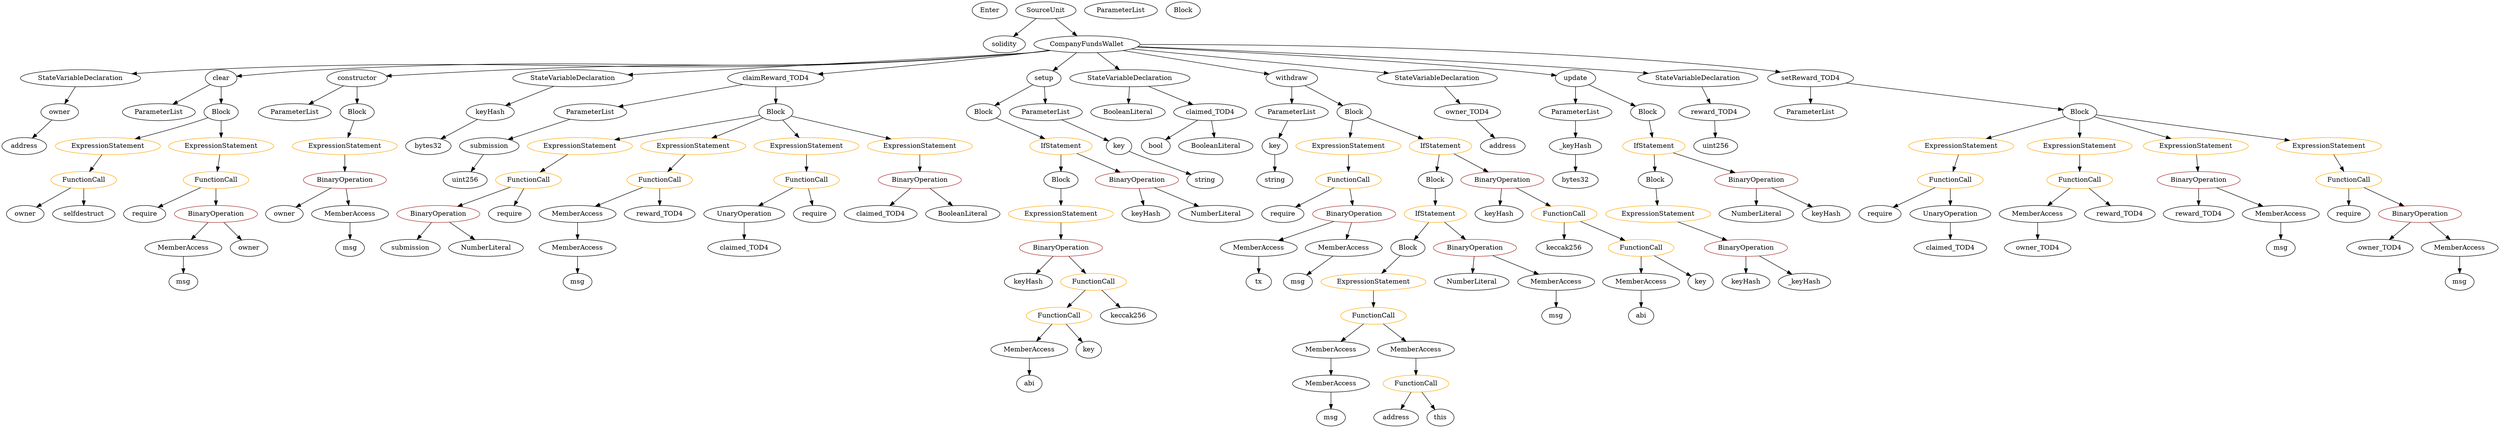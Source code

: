 strict digraph {
	graph [bb="0,0,4475.6,900"];
	node [label="\N"];
	Enter	[height=0.5,
		pos="1767.6,882",
		width=0.83628];
	Identifier_owner_TOD4	[color=black,
		height=0.5,
		label=owner_TOD4,
		pos="4256.6,378",
		width=1.7372];
	ExpressionStatement_Unnamed_14	[color=orange,
		height=0.5,
		label=ExpressionStatement,
		pos="199.6,594",
		width=2.458];
	FunctionCall_Unnamed_14	[color=orange,
		height=0.5,
		label=FunctionCall,
		pos="138.6,522",
		width=1.6125];
	ExpressionStatement_Unnamed_14 -> FunctionCall_Unnamed_14	[pos="e,153.23,539.79 184.83,576.05 177.56,567.71 168.66,557.49 160.6,548.25"];
	Parameter_key	[color=black,
		height=0.5,
		label=key,
		pos="2283.6,594",
		width=0.75];
	ElementaryTypeName_string	[color=black,
		height=0.5,
		label=string,
		pos="2283.6,522",
		width=0.864];
	Parameter_key -> ElementaryTypeName_string	[pos="e,2283.6,540.1 2283.6,575.7 2283.6,568.41 2283.6,559.73 2283.6,551.54"];
	IfStatement_Unnamed_3	[color=orange,
		height=0.5,
		label=IfStatement,
		pos="2951.6,594",
		width=1.4739];
	Block_Unnamed_9	[color=black,
		height=0.5,
		label=Block,
		pos="2952.6,522",
		width=0.90558];
	IfStatement_Unnamed_3 -> Block_Unnamed_9	[pos="e,2952.4,540.1 2951.8,575.7 2952,568.41 2952.1,559.73 2952.2,551.54"];
	BinaryOperation_Unnamed_10	[color=brown,
		height=0.5,
		label=BinaryOperation,
		pos="3124.6,522",
		width=1.9867];
	IfStatement_Unnamed_3 -> BinaryOperation_Unnamed_10	[pos="e,3087.9,537.86 2984.5,579.67 3010.8,569.03 3048,554 3077.4,542.09"];
	ParameterList_Unnamed_5	[color=black,
		height=0.5,
		label=ParameterList,
		pos="2816.6,666",
		width=1.7095];
	Parameter__keyHash	[color=black,
		height=0.5,
		label=_keyHash,
		pos="2816.6,594",
		width=1.3214];
	ParameterList_Unnamed_5 -> Parameter__keyHash	[pos="e,2816.6,612.1 2816.6,647.7 2816.6,640.41 2816.6,631.73 2816.6,623.54"];
	Identifier_keccak256	[color=black,
		height=0.5,
		label=keccak256,
		pos="2789.6,378",
		width=1.3907];
	ParameterList_Unnamed_6	[color=black,
		height=0.5,
		label=ParameterList,
		pos="282.6,666",
		width=1.7095];
	PragmaDirective_solidity	[color=black,
		height=0.5,
		label=solidity,
		pos="1793.6,810",
		width=1.0442];
	StateVariableDeclaration_Unnamed_1	[color=black,
		height=0.5,
		label=StateVariableDeclaration,
		pos="208.6,738",
		width=2.8184];
	VariableDeclaration_owner	[color=black,
		height=0.5,
		label=owner,
		pos="111.6,666",
		width=0.93331];
	StateVariableDeclaration_Unnamed_1 -> VariableDeclaration_owner	[pos="e,130.95,680.97 185.12,720.05 171.5,710.23 154.27,697.79 139.91,687.43"];
	ExpressionStatement_Unnamed_3	[color=orange,
		height=0.5,
		label=ExpressionStatement,
		pos="3477.6,594",
		width=2.458];
	FunctionCall_Unnamed_5	[color=orange,
		height=0.5,
		label=FunctionCall,
		pos="3469.6,522",
		width=1.6125];
	ExpressionStatement_Unnamed_3 -> FunctionCall_Unnamed_5	[pos="e,3471.6,540.1 3475.6,575.7 3474.8,568.41 3473.8,559.73 3472.9,551.54"];
	BooleanLiteral_Unnamed_1	[color=black,
		height=0.5,
		label=BooleanLiteral,
		pos="2015.6,666",
		width=1.7788];
	Identifier_msg_7	[color=black,
		height=0.5,
		label=msg,
		pos="312.6,306",
		width=0.75];
	ExpressionStatement_Unnamed_5	[color=orange,
		height=0.5,
		label=ExpressionStatement,
		pos="3689.6,594",
		width=2.458];
	FunctionCall_Unnamed_7	[color=orange,
		height=0.5,
		label=FunctionCall,
		pos="3689.6,522",
		width=1.6125];
	ExpressionStatement_Unnamed_5 -> FunctionCall_Unnamed_7	[pos="e,3689.6,540.1 3689.6,575.7 3689.6,568.41 3689.6,559.73 3689.6,551.54"];
	ExpressionStatement_Unnamed_6	[color=orange,
		height=0.5,
		label=ExpressionStatement,
		pos="3893.6,594",
		width=2.458];
	BinaryOperation_Unnamed_5	[color=brown,
		height=0.5,
		label=BinaryOperation,
		pos="3926.6,522",
		width=1.9867];
	ExpressionStatement_Unnamed_6 -> BinaryOperation_Unnamed_5	[pos="e,3918.5,540.1 3901.8,575.7 3905.4,568.07 3909.7,558.92 3913.7,550.4"];
	MemberAccess_Unnamed_2	[color=black,
		height=0.5,
		label=MemberAccess,
		pos="2231.6,378",
		width=1.9174];
	Identifier_tx	[color=black,
		height=0.5,
		label=tx,
		pos="2231.6,306",
		width=0.75];
	MemberAccess_Unnamed_2 -> Identifier_tx	[pos="e,2231.6,324.1 2231.6,359.7 2231.6,352.41 2231.6,343.73 2231.6,335.54"];
	VariableDeclaration_claimed_TOD4	[color=black,
		height=0.5,
		label=claimed_TOD4,
		pos="2165.6,666",
		width=1.8897];
	ElementaryTypeName_bool	[color=black,
		height=0.5,
		label=bool,
		pos="2064.6,594",
		width=0.76697];
	VariableDeclaration_claimed_TOD4 -> ElementaryTypeName_bool	[pos="e,2083.2,607.88 2142.2,648.76 2127.3,638.46 2108,625.08 2092.4,614.25"];
	BooleanLiteral_Unnamed	[color=black,
		height=0.5,
		label=BooleanLiteral,
		pos="2174.6,594",
		width=1.7788];
	VariableDeclaration_claimed_TOD4 -> BooleanLiteral_Unnamed	[pos="e,2172.4,612.1 2167.8,647.7 2168.8,640.32 2169.9,631.52 2171,623.25"];
	Identifier_claimed_TOD4_1	[color=black,
		height=0.5,
		label=claimed_TOD4,
		pos="1329.6,378",
		width=1.8897];
	Identifier_require_5	[color=black,
		height=0.5,
		label=require,
		pos="246.6,450",
		width=1.0026];
	FunctionCall_Unnamed_6	[color=orange,
		height=0.5,
		label=FunctionCall,
		pos="4201.6,522",
		width=1.6125];
	Identifier_require_2	[color=black,
		height=0.5,
		label=require,
		pos="4201.6,450",
		width=1.0026];
	FunctionCall_Unnamed_6 -> Identifier_require_2	[pos="e,4201.6,468.1 4201.6,503.7 4201.6,496.41 4201.6,487.73 4201.6,479.54"];
	BinaryOperation_Unnamed_4	[color=brown,
		height=0.5,
		label=BinaryOperation,
		pos="4327.6,450",
		width=1.9867];
	FunctionCall_Unnamed_6 -> BinaryOperation_Unnamed_4	[pos="e,4299,466.89 4228.9,505.81 4246.5,496.06 4269.5,483.26 4288.9,472.48"];
	ContractDefinition_CompanyFundsWallet	[color=black,
		height=0.5,
		label=CompanyFundsWallet,
		pos="1943.6,810",
		width=2.6105];
	ContractDefinition_CompanyFundsWallet -> StateVariableDeclaration_Unnamed_1	[pos="e,288.51,749.45 1877.8,796.75 1865.5,794.85 1852.7,793.14 1840.6,792 1184.2,730.17 1015.3,801.41 357.6,756 338.91,754.71 318.95,\
752.8 299.91,750.72"];
	FunctionDefinition_clear	[color=black,
		height=0.5,
		label=clear,
		pos="394.6,738",
		width=0.78084];
	ContractDefinition_CompanyFundsWallet -> FunctionDefinition_clear	[pos="e,422.16,742.45 1877.8,796.78 1865.5,794.88 1852.7,793.16 1840.6,792 1274.1,737.54 1128.5,793.02 560.6,756 516.9,753.15 466.92,747.74 \
433.32,743.78"];
	FunctionDefinition_constructor	[color=black,
		height=0.5,
		label=constructor,
		pos="623.6,738",
		width=1.4877];
	ContractDefinition_CompanyFundsWallet -> FunctionDefinition_constructor	[pos="e,674.77,743.89 1877.6,796.82 1865.3,794.92 1852.6,793.2 1840.6,792 1393.2,747.3 1278.4,782.5 829.6,756 781.4,753.15 726.97,748.61 \
686.17,744.93"];
	StateVariableDeclaration_Unnamed	[color=black,
		height=0.5,
		label=StateVariableDeclaration,
		pos="939.6,738",
		width=2.8184];
	ContractDefinition_CompanyFundsWallet -> StateVariableDeclaration_Unnamed	[pos="e,1035.7,744.08 1877,796.96 1864.9,795.07 1852.4,793.32 1840.6,792 1763.7,783.41 1268.9,756.51 1047,744.68"];
	FunctionDefinition_claimReward_TOD4	[color=black,
		height=0.5,
		label=claimReward_TOD4,
		pos="1358.6,738",
		width=2.4442];
	ContractDefinition_CompanyFundsWallet -> FunctionDefinition_claimReward_TOD4	[pos="e,1437.2,746.33 1875.5,797.23 1863.9,795.37 1851.9,793.55 1840.6,792 1704.2,773.26 1545.4,756.84 1448.5,747.42"];
	FunctionDefinition_setup	[color=black,
		height=0.5,
		label=setup,
		pos="1868.6,738",
		width=0.85014];
	ContractDefinition_CompanyFundsWallet -> FunctionDefinition_setup	[pos="e,1884.1,753.42 1925.4,792.05 1915.5,782.73 1902.9,771.06 1892.2,761.03"];
	StateVariableDeclaration_Unnamed_2	[color=black,
		height=0.5,
		label=StateVariableDeclaration,
		pos="2018.6,738",
		width=2.8184];
	ContractDefinition_CompanyFundsWallet -> StateVariableDeclaration_Unnamed_2	[pos="e,2000.4,756.03 1961.8,792.05 1970.9,783.52 1982.2,773.01 1992.2,763.61"];
	FunctionDefinition_withdraw	[color=black,
		height=0.5,
		label=withdraw,
		pos="2313.6,738",
		width=1.2382];
	ContractDefinition_CompanyFundsWallet -> FunctionDefinition_withdraw	[pos="e,2273.7,746.54 2008.9,796.65 2081.4,782.94 2196.8,761.1 2262.8,748.61"];
	StateVariableDeclaration_Unnamed_3	[color=black,
		height=0.5,
		label=StateVariableDeclaration,
		pos="2572.6,738",
		width=2.8184];
	ContractDefinition_CompanyFundsWallet -> StateVariableDeclaration_Unnamed_3	[pos="e,2488.3,748.38 2023.3,800.13 2138.9,787.26 2353,763.44 2477,749.64"];
	FunctionDefinition_update	[color=black,
		height=0.5,
		label=update,
		pos="2816.6,738",
		width=0.98875];
	ContractDefinition_CompanyFundsWallet -> FunctionDefinition_update	[pos="e,2782.5,743.85 2033,804.17 2172.1,796.29 2448.7,779.21 2682.6,756 2712.1,753.07 2745.2,748.88 2771.2,745.39"];
	StateVariableDeclaration_Unnamed_4	[color=black,
		height=0.5,
		label=StateVariableDeclaration,
		pos="3026.6,738",
		width=2.8184];
	ContractDefinition_CompanyFundsWallet -> StateVariableDeclaration_Unnamed_4	[pos="e,2942.7,748.38 2034.6,805.11 2199.6,797.74 2559.1,780.31 2861.6,756 2884.2,754.18 2908.5,751.88 2931.3,749.56"];
	FunctionDefinition_setReward_TOD4	[color=black,
		height=0.5,
		label=setReward_TOD4,
		pos="3234.6,738",
		width=2.1947];
	ContractDefinition_CompanyFundsWallet -> FunctionDefinition_setReward_TOD4	[pos="e,3176,750.43 2037.9,808.88 2239.9,807.74 2729.3,800.2 3136.6,756 3145.7,755.01 3155.2,753.71 3164.6,752.26"];
	ElementaryTypeName_address_1	[color=black,
		height=0.5,
		label=address,
		pos="2491.6,18",
		width=1.0996];
	UnaryOperation_Unnamed_1	[color=black,
		height=0.5,
		label=UnaryOperation,
		pos="1329.6,450",
		width=1.9452];
	UnaryOperation_Unnamed_1 -> Identifier_claimed_TOD4_1	[pos="e,1329.6,396.1 1329.6,431.7 1329.6,424.41 1329.6,415.73 1329.6,407.54"];
	MemberAccess_Unnamed_13	[color=black,
		height=0.5,
		label=MemberAccess,
		pos="1835.6,162",
		width=1.9174];
	Identifier_abi_1	[color=black,
		height=0.5,
		label=abi,
		pos="1835.6,90",
		width=0.75];
	MemberAccess_Unnamed_13 -> Identifier_abi_1	[pos="e,1835.6,108.1 1835.6,143.7 1835.6,136.41 1835.6,127.73 1835.6,119.54"];
	Block_Unnamed_2	[color=black,
		height=0.5,
		label=Block,
		pos="2556.6,522",
		width=0.90558];
	IfStatement_Unnamed_1	[color=orange,
		height=0.5,
		label=IfStatement,
		pos="2556.6,450",
		width=1.4739];
	Block_Unnamed_2 -> IfStatement_Unnamed_1	[pos="e,2556.6,468.1 2556.6,503.7 2556.6,496.41 2556.6,487.73 2556.6,479.54"];
	FunctionDefinition_clear -> ParameterList_Unnamed_6	[pos="e,307.66,682.66 374.83,724.65 358.97,714.73 336.31,700.57 317.42,688.76"];
	Block_Unnamed_10	[color=black,
		height=0.5,
		label=Block,
		pos="394.6,666",
		width=0.90558];
	FunctionDefinition_clear -> Block_Unnamed_10	[pos="e,394.6,684.1 394.6,719.7 394.6,712.41 394.6,703.73 394.6,695.54"];
	FunctionCall_Unnamed_3	[color=orange,
		height=0.5,
		label=FunctionCall,
		pos="2449.6,234",
		width=1.6125];
	MemberAccess_Unnamed_5	[color=black,
		height=0.5,
		label=MemberAccess,
		pos="2371.6,162",
		width=1.9174];
	FunctionCall_Unnamed_3 -> MemberAccess_Unnamed_5	[pos="e,2390.1,179.63 2431.5,216.76 2421.7,207.97 2409.4,196.93 2398.5,187.14"];
	MemberAccess_Unnamed_7	[color=black,
		height=0.5,
		label=MemberAccess,
		pos="2527.6,162",
		width=1.9174];
	FunctionCall_Unnamed_3 -> MemberAccess_Unnamed_7	[pos="e,2509.1,179.63 2467.7,216.76 2477.5,207.97 2489.8,196.93 2500.7,187.14"];
	VariableDeclaration_reward_TOD4	[color=black,
		height=0.5,
		label=reward_TOD4,
		pos="3058.6,666",
		width=1.8065];
	ElementaryTypeName_uint256	[color=black,
		height=0.5,
		label=uint256,
		pos="3060.6,594",
		width=1.0442];
	VariableDeclaration_reward_TOD4 -> ElementaryTypeName_uint256	[pos="e,3060.1,612.1 3059.1,647.7 3059.3,640.41 3059.5,631.73 3059.8,623.54"];
	ParameterList_Unnamed	[color=black,
		height=0.5,
		label=ParameterList,
		pos="511.6,666",
		width=1.7095];
	FunctionDefinition_constructor -> ParameterList_Unnamed	[pos="e,536.9,682.81 599.02,721.64 583.63,712.02 563.55,699.47 546.51,688.82"];
	Block_Unnamed	[color=black,
		height=0.5,
		label=Block,
		pos="623.6,666",
		width=0.90558];
	FunctionDefinition_constructor -> Block_Unnamed	[pos="e,623.6,684.1 623.6,719.7 623.6,712.41 623.6,703.73 623.6,695.54"];
	Identifier_this	[color=black,
		height=0.5,
		label=this,
		pos="2576.6,18",
		width=0.75];
	MemberAccess_Unnamed_6	[color=black,
		height=0.5,
		label=MemberAccess,
		pos="2371.6,90",
		width=1.9174];
	MemberAccess_Unnamed_5 -> MemberAccess_Unnamed_6	[pos="e,2371.6,108.1 2371.6,143.7 2371.6,136.41 2371.6,127.73 2371.6,119.54"];
	ElementaryTypeName_string_1	[color=black,
		height=0.5,
		label=string,
		pos="2153.6,522",
		width=0.864];
	VariableDeclaration_keyHash	[color=black,
		height=0.5,
		label=keyHash,
		pos="858.6,666",
		width=1.1828];
	StateVariableDeclaration_Unnamed -> VariableDeclaration_keyHash	[pos="e,876.64,682.59 919.99,720.05 909.57,711.05 896.61,699.85 885.29,690.07"];
	ParameterList_Unnamed_3	[color=black,
		height=0.5,
		label=ParameterList,
		pos="1034.6,666",
		width=1.7095];
	FunctionDefinition_claimReward_TOD4 -> ParameterList_Unnamed_3	[pos="e,1082.9,677.45 1299.5,724.24 1241.2,711.63 1152.3,692.43 1093.9,679.8"];
	Block_Unnamed_5	[color=black,
		height=0.5,
		label=Block,
		pos="1358.6,666",
		width=0.90558];
	FunctionDefinition_claimReward_TOD4 -> Block_Unnamed_5	[pos="e,1358.6,684.1 1358.6,719.7 1358.6,712.41 1358.6,703.73 1358.6,695.54"];
	Identifier_require_3	[color=black,
		height=0.5,
		label=require,
		pos="1453.6,450",
		width=1.0026];
	ExpressionStatement_Unnamed	[color=orange,
		height=0.5,
		label=ExpressionStatement,
		pos="606.6,594",
		width=2.458];
	BinaryOperation_Unnamed	[color=brown,
		height=0.5,
		label=BinaryOperation,
		pos="606.6,522",
		width=1.9867];
	ExpressionStatement_Unnamed -> BinaryOperation_Unnamed	[pos="e,606.6,540.1 606.6,575.7 606.6,568.41 606.6,559.73 606.6,551.54"];
	FunctionCall_Unnamed_2	[color=orange,
		height=0.5,
		label=FunctionCall,
		pos="2926.6,378",
		width=1.6125];
	MemberAccess_Unnamed_3	[color=black,
		height=0.5,
		label=MemberAccess,
		pos="2926.6,306",
		width=1.9174];
	FunctionCall_Unnamed_2 -> MemberAccess_Unnamed_3	[pos="e,2926.6,324.1 2926.6,359.7 2926.6,352.41 2926.6,343.73 2926.6,335.54"];
	Identifier_key	[color=black,
		height=0.5,
		label=key,
		pos="3040.6,306",
		width=0.75];
	FunctionCall_Unnamed_2 -> Identifier_key	[pos="e,3021.4,318.8 2951.9,361.46 2969.6,350.59 2993.3,336.04 3011.8,324.71"];
	FunctionCall_Unnamed_4	[color=orange,
		height=0.5,
		label=FunctionCall,
		pos="2527.6,90",
		width=1.6125];
	FunctionCall_Unnamed_4 -> ElementaryTypeName_address_1	[pos="e,2500.2,35.789 2518.9,72.055 2514.9,64.231 2510,54.748 2505.5,45.977"];
	FunctionCall_Unnamed_4 -> Identifier_this	[pos="e,2565.5,34.829 2539.5,72.055 2545.3,63.646 2552.6,53.323 2559.1,44.025"];
	ElementaryTypeName_address_2	[color=black,
		height=0.5,
		label=address,
		pos="2687.6,594",
		width=1.0996];
	VariableDeclaration_owner_TOD4	[color=black,
		height=0.5,
		label=owner_TOD4,
		pos="2623.6,666",
		width=1.7372];
	VariableDeclaration_owner_TOD4 -> ElementaryTypeName_address_2	[pos="e,2673,610.99 2638.8,648.41 2646.7,639.74 2656.5,628.97 2665.3,619.38"];
	Identifier_owner_2	[color=black,
		height=0.5,
		label=owner,
		pos="33.599,450",
		width=0.93331];
	Block_Unnamed_6	[color=black,
		height=0.5,
		label=Block,
		pos="1759.6,666",
		width=0.90558];
	FunctionDefinition_setup -> Block_Unnamed_6	[pos="e,1780.1,680.17 1848.4,724 1831.9,713.41 1808.3,698.3 1789.6,686.3"];
	ParameterList_Unnamed_4	[color=black,
		height=0.5,
		label=ParameterList,
		pos="1871.6,666",
		width=1.7095];
	FunctionDefinition_setup -> ParameterList_Unnamed_4	[pos="e,1870.9,684.1 1869.3,719.7 1869.7,712.41 1870,703.73 1870.4,695.54"];
	ParameterList_Unnamed_1	[color=black,
		height=0.5,
		label=ParameterList,
		pos="2313.6,666",
		width=1.7095];
	ParameterList_Unnamed_1 -> Parameter_key	[pos="e,2290.7,611.62 2306.2,647.7 2302.9,639.95 2298.9,630.64 2295.2,622.02"];
	Identifier_msg_2	[color=black,
		height=0.5,
		label=msg,
		pos="2770.6,234",
		width=0.75];
	BinaryOperation_Unnamed_12	[color=brown,
		height=0.5,
		label=BinaryOperation,
		pos="372.6,450",
		width=1.9867];
	MemberAccess_Unnamed_14	[color=black,
		height=0.5,
		label=MemberAccess,
		pos="312.6,378",
		width=1.9174];
	BinaryOperation_Unnamed_12 -> MemberAccess_Unnamed_14	[pos="e,326.99,395.79 358.07,432.05 350.93,423.71 342.16,413.49 334.24,404.25"];
	Identifier_owner_1	[color=black,
		height=0.5,
		label=owner,
		pos="433.6,378",
		width=0.93331];
	BinaryOperation_Unnamed_12 -> Identifier_owner_1	[pos="e,419.8,394.83 387.37,432.05 394.85,423.47 404.07,412.89 412.3,403.44"];
	ParameterList_Unnamed_7	[color=black,
		height=0.5,
		label=ParameterList,
		pos="2000.6,882",
		width=1.7095];
	ParameterList_Unnamed_2	[color=black,
		height=0.5,
		label=ParameterList,
		pos="3234.6,666",
		width=1.7095];
	StateVariableDeclaration_Unnamed_2 -> BooleanLiteral_Unnamed_1	[pos="e,2016.3,684.1 2017.9,719.7 2017.5,712.41 2017.2,703.73 2016.8,695.54"];
	StateVariableDeclaration_Unnamed_2 -> VariableDeclaration_claimed_TOD4	[pos="e,2133.5,682.31 2052.7,720.76 2073.7,710.76 2100.8,697.85 2123.2,687.18"];
	Identifier_msg_4	[color=black,
		height=0.5,
		label=msg,
		pos="4406.6,306",
		width=0.75];
	BinaryOperation_Unnamed_4 -> Identifier_owner_TOD4	[pos="e,4273.6,395.79 4310.4,432.05 4301.8,423.54 4291.2,413.07 4281.6,403.68"];
	MemberAccess_Unnamed_8	[color=black,
		height=0.5,
		label=MemberAccess,
		pos="4406.6,378",
		width=1.9174];
	BinaryOperation_Unnamed_4 -> MemberAccess_Unnamed_8	[pos="e,4387.7,395.71 4346.3,432.41 4356.2,423.67 4368.5,412.79 4379.4,403.13"];
	MemberAccess_Unnamed_11	[color=black,
		height=0.5,
		label=MemberAccess,
		pos="1024.6,450",
		width=1.9174];
	MemberAccess_Unnamed_12	[color=black,
		height=0.5,
		label=MemberAccess,
		pos="1024.6,378",
		width=1.9174];
	MemberAccess_Unnamed_11 -> MemberAccess_Unnamed_12	[pos="e,1024.6,396.1 1024.6,431.7 1024.6,424.41 1024.6,415.73 1024.6,407.54"];
	IfStatement_Unnamed_2	[color=orange,
		height=0.5,
		label=IfStatement,
		pos="1893.6,594",
		width=1.4739];
	Block_Unnamed_7	[color=black,
		height=0.5,
		label=Block,
		pos="1894.6,522",
		width=0.90558];
	IfStatement_Unnamed_2 -> Block_Unnamed_7	[pos="e,1894.4,540.1 1893.8,575.7 1894,568.41 1894.1,559.73 1894.2,551.54"];
	BinaryOperation_Unnamed_8	[color=brown,
		height=0.5,
		label=BinaryOperation,
		pos="2032.6,522",
		width=1.9867];
	IfStatement_Unnamed_2 -> BinaryOperation_Unnamed_8	[pos="e,2001.9,538.46 1922.4,578.5 1942.4,568.4 1969.5,554.79 1991.7,543.58"];
	FunctionDefinition_withdraw -> ParameterList_Unnamed_1	[pos="e,2313.6,684.1 2313.6,719.7 2313.6,712.41 2313.6,703.73 2313.6,695.54"];
	Block_Unnamed_1	[color=black,
		height=0.5,
		label=Block,
		pos="2425.6,666",
		width=0.90558];
	FunctionDefinition_withdraw -> Block_Unnamed_1	[pos="e,2404.8,680 2337.1,722.33 2354,711.77 2376.9,697.44 2395.2,686.01"];
	Identifier_submission	[color=black,
		height=0.5,
		label=submission,
		pos="727.6,378",
		width=1.46];
	Parameter_submission	[color=black,
		height=0.5,
		label=submission,
		pos="862.6,594",
		width=1.46];
	ParameterList_Unnamed_3 -> Parameter_submission	[pos="e,895.6,608.43 999.79,650.83 972.81,639.85 935.25,624.57 906.26,612.77"];
	NumberLiteral_Unnamed_1	[color=black,
		height=0.5,
		label=NumberLiteral,
		pos="861.6,378",
		width=1.765];
	ExpressionStatement_Unnamed_13	[color=orange,
		height=0.5,
		label=ExpressionStatement,
		pos="394.6,594",
		width=2.458];
	FunctionCall_Unnamed_13	[color=orange,
		height=0.5,
		label=FunctionCall,
		pos="372.6,522",
		width=1.6125];
	ExpressionStatement_Unnamed_13 -> FunctionCall_Unnamed_13	[pos="e,377.97,540.1 389.16,575.7 386.82,568.24 384.01,559.32 381.39,550.97"];
	Identifier_keyHash_4	[color=black,
		height=0.5,
		label=keyHash,
		pos="3128.6,306",
		width=1.1828];
	Identifier_keyHash_1	[color=black,
		height=0.5,
		label=keyHash,
		pos="2045.6,450",
		width=1.1828];
	Identifier_require	[color=black,
		height=0.5,
		label=require,
		pos="2287.6,450",
		width=1.0026];
	BinaryOperation_Unnamed_2	[color=brown,
		height=0.5,
		label=BinaryOperation,
		pos="2678.6,522",
		width=1.9867];
	Identifier_keyHash	[color=black,
		height=0.5,
		label=keyHash,
		pos="2670.6,450",
		width=1.1828];
	BinaryOperation_Unnamed_2 -> Identifier_keyHash	[pos="e,2672.6,468.1 2676.6,503.7 2675.8,496.41 2674.8,487.73 2673.9,479.54"];
	FunctionCall_Unnamed_1	[color=orange,
		height=0.5,
		label=FunctionCall,
		pos="2789.6,450",
		width=1.6125];
	BinaryOperation_Unnamed_2 -> FunctionCall_Unnamed_1	[pos="e,2764.8,466.67 2704.3,504.76 2719.5,495.18 2739,482.92 2755.5,472.53"];
	ElementaryTypeName_address	[color=black,
		height=0.5,
		label=address,
		pos="53.599,594",
		width=1.0996];
	VariableDeclaration_owner -> ElementaryTypeName_address	[pos="e,67.111,611.31 98.438,649.12 91.346,640.56 82.431,629.8 74.422,620.13"];
	MemberAccess_Unnamed_7 -> FunctionCall_Unnamed_4	[pos="e,2527.6,108.1 2527.6,143.7 2527.6,136.41 2527.6,127.73 2527.6,119.54"];
	Identifier_require_1	[color=black,
		height=0.5,
		label=require,
		pos="3345.6,450",
		width=1.0026];
	FunctionCall_Unnamed_5 -> Identifier_require_1	[pos="e,3369,464.21 3442.4,505.64 3423.7,495.08 3398.7,481 3378.9,469.78"];
	UnaryOperation_Unnamed	[color=black,
		height=0.5,
		label=UnaryOperation,
		pos="3469.6,450",
		width=1.9452];
	FunctionCall_Unnamed_5 -> UnaryOperation_Unnamed	[pos="e,3469.6,468.1 3469.6,503.7 3469.6,496.41 3469.6,487.73 3469.6,479.54"];
	Identifier_msg_3	[color=black,
		height=0.5,
		label=msg,
		pos="2371.6,18",
		width=0.75];
	MemberAccess_Unnamed_6 -> Identifier_msg_3	[pos="e,2371.6,36.104 2371.6,71.697 2371.6,64.407 2371.6,55.726 2371.6,47.536"];
	Identifier_reward_TOD4_1	[color=black,
		height=0.5,
		label=reward_TOD4,
		pos="3926.6,450",
		width=1.8065];
	BinaryOperation_Unnamed_6	[color=brown,
		height=0.5,
		label=BinaryOperation,
		pos="775.6,450",
		width=1.9867];
	BinaryOperation_Unnamed_6 -> Identifier_submission	[pos="e,739.11,395.79 763.98,432.05 758.44,423.97 751.68,414.12 745.5,405.11"];
	BinaryOperation_Unnamed_6 -> NumberLiteral_Unnamed_1	[pos="e,841.36,395.47 795.98,432.41 806.9,423.52 820.55,412.41 832.57,402.63"];
	ExpressionStatement_Unnamed_8	[color=orange,
		height=0.5,
		label=ExpressionStatement,
		pos="1021.6,594",
		width=2.458];
	Block_Unnamed_5 -> ExpressionStatement_Unnamed_8	[pos="e,1082,607.55 1328.4,658.73 1275.8,647.79 1165.9,624.97 1092.9,609.82"];
	ExpressionStatement_Unnamed_9	[color=orange,
		height=0.5,
		label=ExpressionStatement,
		pos="1216.6,594",
		width=2.458];
	Block_Unnamed_5 -> ExpressionStatement_Unnamed_9	[pos="e,1249.2,611.09 1334.8,653.28 1314.3,643.17 1284.2,628.31 1259.4,616.12"];
	ExpressionStatement_Unnamed_7	[color=orange,
		height=0.5,
		label=ExpressionStatement,
		pos="1411.6,594",
		width=2.458];
	Block_Unnamed_5 -> ExpressionStatement_Unnamed_7	[pos="e,1398.5,612.29 1370.6,649.12 1376.9,640.89 1384.6,630.62 1391.7,621.26"];
	ExpressionStatement_Unnamed_10	[color=orange,
		height=0.5,
		label=ExpressionStatement,
		pos="1606.6,594",
		width=2.458];
	Block_Unnamed_5 -> ExpressionStatement_Unnamed_10	[pos="e,1556.2,609.22 1387,656.97 1425.5,646.13 1494.9,626.53 1545.4,612.27"];
	FunctionCall_Unnamed_14 -> Identifier_owner_2	[pos="e,54.142,464.7 114.77,505.12 99.641,495.03 79.924,481.88 63.711,471.07"];
	Identifier_selfdestruct	[color=black,
		height=0.5,
		label=selfdestruct,
		pos="138.6,450",
		width=1.4877];
	FunctionCall_Unnamed_14 -> Identifier_selfdestruct	[pos="e,138.6,468.1 138.6,503.7 138.6,496.41 138.6,487.73 138.6,479.54"];
	MemberAccess_Unnamed_10	[color=black,
		height=0.5,
		label=MemberAccess,
		pos="4078.6,450",
		width=1.9174];
	Identifier_msg_5	[color=black,
		height=0.5,
		label=msg,
		pos="4078.6,378",
		width=0.75];
	MemberAccess_Unnamed_10 -> Identifier_msg_5	[pos="e,4078.6,396.1 4078.6,431.7 4078.6,424.41 4078.6,415.73 4078.6,407.54"];
	StateVariableDeclaration_Unnamed_3 -> VariableDeclaration_owner_TOD4	[pos="e,2611.1,684.1 2585.2,719.7 2591,711.73 2598,702.1 2604.5,693.26"];
	MemberAccess_Unnamed_8 -> Identifier_msg_4	[pos="e,4406.6,324.1 4406.6,359.7 4406.6,352.41 4406.6,343.73 4406.6,335.54"];
	Identifier__keyHash	[color=black,
		height=0.5,
		label=_keyHash,
		pos="3236.6,306",
		width=1.3214];
	MemberAccess_Unnamed_9	[color=black,
		height=0.5,
		label=MemberAccess,
		pos="3626.6,450",
		width=1.9174];
	FunctionCall_Unnamed_7 -> MemberAccess_Unnamed_9	[pos="e,3641.9,467.96 3674.7,504.41 3667.2,496.08 3657.9,485.8 3649.5,476.49"];
	Identifier_reward_TOD4	[color=black,
		height=0.5,
		label=reward_TOD4,
		pos="3778.6,450",
		width=1.8065];
	FunctionCall_Unnamed_7 -> Identifier_reward_TOD4	[pos="e,3757.8,467.39 3710.2,504.76 3721.7,495.73 3736.2,484.33 3748.9,474.35"];
	BinaryOperation_Unnamed_9	[color=brown,
		height=0.5,
		label=BinaryOperation,
		pos="1896.6,378",
		width=1.9867];
	Identifier_keyHash_2	[color=black,
		height=0.5,
		label=keyHash,
		pos="1836.6,306",
		width=1.1828];
	BinaryOperation_Unnamed_9 -> Identifier_keyHash_2	[pos="e,1850.6,323.31 1882.1,360.05 1874.8,351.59 1865.9,341.19 1857.9,331.84"];
	FunctionCall_Unnamed_11	[color=orange,
		height=0.5,
		label=FunctionCall,
		pos="1955.6,306",
		width=1.6125];
	BinaryOperation_Unnamed_9 -> FunctionCall_Unnamed_11	[pos="e,1941.4,323.79 1910.9,360.05 1917.8,351.8 1926.4,341.7 1934.1,332.54"];
	Block_Unnamed_10 -> ExpressionStatement_Unnamed_14	[pos="e,245.01,609.81 369.54,654.32 364.3,652.17 358.79,649.97 353.6,648 321.48,635.83 285.17,623.27 255.87,613.44"];
	Block_Unnamed_10 -> ExpressionStatement_Unnamed_13	[pos="e,394.6,612.1 394.6,647.7 394.6,640.41 394.6,631.73 394.6,623.54"];
	NumberLiteral_Unnamed_2	[color=black,
		height=0.5,
		label=NumberLiteral,
		pos="2169.6,450",
		width=1.765];
	Identifier_owner	[color=black,
		height=0.5,
		label=owner,
		pos="495.6,450",
		width=0.93331];
	ExpressionStatement_Unnamed_12	[color=orange,
		height=0.5,
		label=ExpressionStatement,
		pos="2954.6,450",
		width=2.458];
	BinaryOperation_Unnamed_11	[color=brown,
		height=0.5,
		label=BinaryOperation,
		pos="3128.6,378",
		width=1.9867];
	ExpressionStatement_Unnamed_12 -> BinaryOperation_Unnamed_11	[pos="e,3091.9,393.77 2993.2,433.46 3019.2,423.01 3053.6,409.16 3081.3,398.04"];
	ElementaryTypeName_bytes32	[color=black,
		height=0.5,
		label=bytes32,
		pos="752.6,594",
		width=1.0996];
	MemberAccess_Unnamed_14 -> Identifier_msg_7	[pos="e,312.6,324.1 312.6,359.7 312.6,352.41 312.6,343.73 312.6,335.54"];
	BinaryOperation_Unnamed_11 -> Identifier_keyHash_4	[pos="e,3128.6,324.1 3128.6,359.7 3128.6,352.41 3128.6,343.73 3128.6,335.54"];
	BinaryOperation_Unnamed_11 -> Identifier__keyHash	[pos="e,3213.5,321.95 3153.6,360.76 3168.6,351.07 3187.8,338.64 3203.9,328.17"];
	MemberAccess_Unnamed_1	[color=black,
		height=0.5,
		label=MemberAccess,
		pos="2387.6,378",
		width=1.9174];
	Identifier_msg_1	[color=black,
		height=0.5,
		label=msg,
		pos="2316.6,306",
		width=0.75];
	MemberAccess_Unnamed_1 -> Identifier_msg_1	[pos="e,2331.4,321.57 2370.8,360.41 2361.4,351.19 2349.6,339.58 2339.5,329.54"];
	ExpressionStatement_Unnamed_2	[color=orange,
		height=0.5,
		label=ExpressionStatement,
		pos="2449.6,306",
		width=2.458];
	ExpressionStatement_Unnamed_2 -> FunctionCall_Unnamed_3	[pos="e,2449.6,252.1 2449.6,287.7 2449.6,280.41 2449.6,271.73 2449.6,263.54"];
	Block_Unnamed_4	[color=black,
		height=0.5,
		label=Block,
		pos="3689.6,666",
		width=0.90558];
	Block_Unnamed_4 -> ExpressionStatement_Unnamed_3	[pos="e,3522.5,609.84 3662.3,655.99 3629.9,645.28 3574.9,627.13 3533.3,613.41"];
	Block_Unnamed_4 -> ExpressionStatement_Unnamed_5	[pos="e,3689.6,612.1 3689.6,647.7 3689.6,640.41 3689.6,631.73 3689.6,623.54"];
	Block_Unnamed_4 -> ExpressionStatement_Unnamed_6	[pos="e,3850,609.97 3716.7,655.7 3747.8,645.03 3799.6,627.25 3839.2,613.68"];
	ExpressionStatement_Unnamed_4	[color=orange,
		height=0.5,
		label=ExpressionStatement,
		pos="4145.6,594",
		width=2.458];
	Block_Unnamed_4 -> ExpressionStatement_Unnamed_4	[pos="e,4076.8,605.56 3720.9,660.19 3791.2,649.4 3963.4,622.98 4065.6,607.28"];
	BinaryOperation_Unnamed_1	[color=brown,
		height=0.5,
		label=BinaryOperation,
		pos="2413.6,450",
		width=1.9867];
	BinaryOperation_Unnamed_1 -> MemberAccess_Unnamed_2	[pos="e,2269.1,393.42 2375.4,434.33 2347.6,423.61 2309.6,409.02 2279.7,397.5"];
	BinaryOperation_Unnamed_1 -> MemberAccess_Unnamed_1	[pos="e,2394,396.1 2407.2,431.7 2404.4,424.15 2401,415.12 2397.9,406.68"];
	FunctionDefinition_update -> ParameterList_Unnamed_5	[pos="e,2816.6,684.1 2816.6,719.7 2816.6,712.41 2816.6,703.73 2816.6,695.54"];
	Block_Unnamed_8	[color=black,
		height=0.5,
		label=Block,
		pos="2937.6,666",
		width=0.90558];
	FunctionDefinition_update -> Block_Unnamed_8	[pos="e,2915.8,679.64 2839.4,723.83 2858.2,712.94 2885.1,697.36 2906,685.26"];
	FunctionCall_Unnamed_9	[color=orange,
		height=0.5,
		label=FunctionCall,
		pos="939.6,522",
		width=1.6125];
	FunctionCall_Unnamed_9 -> BinaryOperation_Unnamed_6	[pos="e,810.72,465.99 906.41,506.83 881.87,496.36 848.16,481.97 821.11,470.42"];
	Identifier_require_4	[color=black,
		height=0.5,
		label=require,
		pos="901.6,450",
		width=1.0026];
	FunctionCall_Unnamed_9 -> Identifier_require_4	[pos="e,910.71,467.79 930.4,504.05 926.11,496.14 920.89,486.54 916.09,477.69"];
	Block_Unnamed_9 -> ExpressionStatement_Unnamed_12	[pos="e,2954.1,468.1 2953.1,503.7 2953.3,496.41 2953.5,487.73 2953.8,479.54"];
	Block_Unnamed_6 -> IfStatement_Unnamed_2	[pos="e,1865.8,609.54 1782.6,652.97 1802.7,642.48 1832.2,627.07 1855.8,614.77"];
	Block_Unnamed_3	[color=black,
		height=0.5,
		label=Block,
		pos="2507.6,378",
		width=0.90558];
	Block_Unnamed_3 -> ExpressionStatement_Unnamed_2	[pos="e,2463.5,323.8 2494.4,361.12 2487.4,352.68 2478.7,342.1 2470.8,332.55"];
	Block_Unnamed -> ExpressionStatement_Unnamed	[pos="e,610.75,612.1 619.4,647.7 617.61,640.32 615.47,631.52 613.46,623.25"];
	NumberLiteral_Unnamed_3	[color=black,
		height=0.5,
		label=NumberLiteral,
		pos="3124.6,450",
		width=1.765];
	ExpressionStatement_Unnamed_11	[color=orange,
		height=0.5,
		label=ExpressionStatement,
		pos="1896.6,450",
		width=2.458];
	Block_Unnamed_7 -> ExpressionStatement_Unnamed_11	[pos="e,1896.1,468.1 1895.1,503.7 1895.3,496.41 1895.5,487.73 1895.8,479.54"];
	Identifier_keyHash_3	[color=black,
		height=0.5,
		label=keyHash,
		pos="3248.6,450",
		width=1.1828];
	Identifier_owner_TOD4_1	[color=black,
		height=0.5,
		label=owner_TOD4,
		pos="3626.6,378",
		width=1.7372];
	StateVariableDeclaration_Unnamed_4 -> VariableDeclaration_reward_TOD4	[pos="e,3050.8,684.1 3034.5,719.7 3038,712.07 3042.2,702.92 3046.1,694.4"];
	ExpressionStatement_Unnamed_8 -> FunctionCall_Unnamed_9	[pos="e,958.7,539.31 1001.7,576.05 991.43,567.24 978.64,556.33 967.36,546.69"];
	SourceUnit_Unnamed	[color=black,
		height=0.5,
		label=SourceUnit,
		pos="1868.6,882",
		width=1.46];
	SourceUnit_Unnamed -> PragmaDirective_solidity	[pos="e,1810.1,826.43 1851.2,864.76 1841.4,855.65 1829.1,844.13 1818.3,834.09"];
	SourceUnit_Unnamed -> ContractDefinition_CompanyFundsWallet	[pos="e,1925.3,828.12 1886,864.76 1895.2,856.18 1906.7,845.46 1917,835.86"];
	FunctionCall_Unnamed_8	[color=orange,
		height=0.5,
		label=FunctionCall,
		pos="1411.6,522",
		width=1.6125];
	FunctionCall_Unnamed_8 -> UnaryOperation_Unnamed_1	[pos="e,1349.1,467.63 1392.6,504.76 1382.2,495.88 1369.1,484.71 1357.5,474.85"];
	FunctionCall_Unnamed_8 -> Identifier_require_3	[pos="e,1443.8,467.31 1421.8,504.05 1426.6,495.94 1432.6,486.04 1438,477.01"];
	Identifier_claimed_TOD4_2	[color=black,
		height=0.5,
		label=claimed_TOD4,
		pos="1575.6,450",
		width=1.8897];
	Identifier_msg	[color=black,
		height=0.5,
		label=msg,
		pos="616.6,378",
		width=0.75];
	BinaryOperation_Unnamed_7	[color=brown,
		height=0.5,
		label=BinaryOperation,
		pos="1606.6,522",
		width=1.9867];
	BinaryOperation_Unnamed_7 -> Identifier_claimed_TOD4_2	[pos="e,1583.2,468.1 1598.9,503.7 1595.6,496.07 1591.5,486.92 1587.7,478.4"];
	BooleanLiteral_Unnamed_2	[color=black,
		height=0.5,
		label=BooleanLiteral,
		pos="1725.6,450",
		width=1.7788];
	BinaryOperation_Unnamed_7 -> BooleanLiteral_Unnamed_2	[pos="e,1698.8,466.74 1633.9,504.94 1650.3,495.27 1671.5,482.83 1689.3,472.34"];
	BinaryOperation_Unnamed_3	[color=brown,
		height=0.5,
		label=BinaryOperation,
		pos="2629.6,378",
		width=1.9867];
	NumberLiteral_Unnamed	[color=black,
		height=0.5,
		label=NumberLiteral,
		pos="2619.6,306",
		width=1.765];
	BinaryOperation_Unnamed_3 -> NumberLiteral_Unnamed	[pos="e,2622,324.1 2627.1,359.7 2626.1,352.32 2624.8,343.52 2623.6,335.25"];
	MemberAccess_Unnamed_4	[color=black,
		height=0.5,
		label=MemberAccess,
		pos="2770.6,306",
		width=1.9174];
	BinaryOperation_Unnamed_3 -> MemberAccess_Unnamed_4	[pos="e,2739.4,322.49 2660.9,361.46 2681,351.5 2707.3,338.44 2729.1,327.61"];
	FunctionCall_Unnamed_10	[color=orange,
		height=0.5,
		label=FunctionCall,
		pos="1176.6,522",
		width=1.6125];
	ExpressionStatement_Unnamed_9 -> FunctionCall_Unnamed_10	[pos="e,1186.4,540.1 1206.7,575.7 1202.3,567.9 1196.9,558.51 1191.9,549.83"];
	ExpressionStatement_Unnamed_1	[color=orange,
		height=0.5,
		label=ExpressionStatement,
		pos="2416.6,594",
		width=2.458];
	Block_Unnamed_1 -> ExpressionStatement_Unnamed_1	[pos="e,2418.8,612.1 2423.4,647.7 2422.4,640.32 2421.3,631.52 2420.2,623.25"];
	IfStatement_Unnamed	[color=orange,
		height=0.5,
		label=IfStatement,
		pos="2576.6,594",
		width=1.4739];
	Block_Unnamed_1 -> IfStatement_Unnamed	[pos="e,2546.1,609.12 2449.9,653.75 2473.1,642.99 2508.5,626.56 2536,613.81"];
	FunctionCall_Unnamed	[color=orange,
		height=0.5,
		label=FunctionCall,
		pos="2413.6,522",
		width=1.6125];
	ExpressionStatement_Unnamed_1 -> FunctionCall_Unnamed	[pos="e,2414.3,540.1 2415.9,575.7 2415.5,568.41 2415.2,559.73 2414.8,551.54"];
	Identifier_key_1	[color=black,
		height=0.5,
		label=key,
		pos="1949.6,162",
		width=0.75];
	FunctionCall_Unnamed_12	[color=orange,
		height=0.5,
		label=FunctionCall,
		pos="1892.6,234",
		width=1.6125];
	FunctionCall_Unnamed_12 -> MemberAccess_Unnamed_13	[pos="e,1849.3,179.79 1878.8,216.05 1872.1,207.8 1863.9,197.7 1856.4,188.54"];
	FunctionCall_Unnamed_12 -> Identifier_key_1	[pos="e,1937.1,178.36 1906.4,216.05 1913.5,207.35 1922.3,196.59 1930,187.03"];
	FunctionCall_Unnamed_10 -> MemberAccess_Unnamed_11	[pos="e,1057.6,466.21 1145.1,506.5 1122.7,496.19 1092.4,482.23 1067.8,470.89"];
	Identifier_reward_TOD4_2	[color=black,
		height=0.5,
		label=reward_TOD4,
		pos="1176.6,450",
		width=1.8065];
	FunctionCall_Unnamed_10 -> Identifier_reward_TOD4_2	[pos="e,1176.6,468.1 1176.6,503.7 1176.6,496.41 1176.6,487.73 1176.6,479.54"];
	ElementaryTypeName_uint256_1	[color=black,
		height=0.5,
		label=uint256,
		pos="825.6,522",
		width=1.0442];
	Parameter_submission -> ElementaryTypeName_uint256_1	[pos="e,834.47,539.79 853.64,576.05 849.46,568.14 844.38,558.54 839.71,549.69"];
	MemberAccess_Unnamed	[color=black,
		height=0.5,
		label=MemberAccess,
		pos="616.6,450",
		width=1.9174];
	MemberAccess_Unnamed -> Identifier_msg	[pos="e,616.6,396.1 616.6,431.7 616.6,424.41 616.6,415.73 616.6,407.54"];
	FunctionCall_Unnamed_13 -> Identifier_require_5	[pos="e,270.07,464.04 345.26,505.81 326.06,495.15 300.29,480.83 279.89,469.5"];
	FunctionCall_Unnamed_13 -> BinaryOperation_Unnamed_12	[pos="e,372.6,468.1 372.6,503.7 372.6,496.41 372.6,487.73 372.6,479.54"];
	ElementaryTypeName_bytes32_1	[color=black,
		height=0.5,
		label=bytes32,
		pos="2816.6,522",
		width=1.0996];
	Parameter__keyHash -> ElementaryTypeName_bytes32_1	[pos="e,2816.6,540.1 2816.6,575.7 2816.6,568.41 2816.6,559.73 2816.6,551.54"];
	FunctionCall_Unnamed_11 -> FunctionCall_Unnamed_12	[pos="e,1907.4,251.47 1940.7,288.41 1933,279.87 1923.4,269.28 1914.9,259.79"];
	Identifier_keccak256_1	[color=black,
		height=0.5,
		label=keccak256,
		pos="2018.6,234",
		width=1.3907];
	FunctionCall_Unnamed_11 -> Identifier_keccak256_1	[pos="e,2003.8,251.47 1970.5,288.41 1978.2,279.87 1987.7,269.28 1996.3,259.79"];
	Identifier_abi	[color=black,
		height=0.5,
		label=abi,
		pos="2926.6,234",
		width=0.75];
	MemberAccess_Unnamed_3 -> Identifier_abi	[pos="e,2926.6,252.1 2926.6,287.7 2926.6,280.41 2926.6,271.73 2926.6,263.54"];
	Identifier_msg_6	[color=black,
		height=0.5,
		label=msg,
		pos="1024.6,306",
		width=0.75];
	MemberAccess_Unnamed_12 -> Identifier_msg_6	[pos="e,1024.6,324.1 1024.6,359.7 1024.6,352.41 1024.6,343.73 1024.6,335.54"];
	IfStatement_Unnamed_1 -> Block_Unnamed_3	[pos="e,2519,395.31 2544.7,432.05 2539,423.85 2532,413.83 2525.6,404.71"];
	IfStatement_Unnamed_1 -> BinaryOperation_Unnamed_3	[pos="e,2612,395.88 2573.5,432.76 2582.5,424.12 2593.8,413.3 2603.9,403.65"];
	FunctionCall_Unnamed_1 -> Identifier_keccak256	[pos="e,2789.6,396.1 2789.6,431.7 2789.6,424.41 2789.6,415.73 2789.6,407.54"];
	FunctionCall_Unnamed_1 -> FunctionCall_Unnamed_2	[pos="e,2897.6,393.82 2818.7,434.15 2838.7,423.9 2865.6,410.14 2887.6,398.93"];
	BinaryOperation_Unnamed -> Identifier_owner	[pos="e,516.74,464.33 580.85,504.76 564.58,494.5 543.46,481.18 526.31,470.37"];
	BinaryOperation_Unnamed -> MemberAccess_Unnamed	[pos="e,614.16,468.1 609.07,503.7 610.12,496.32 611.38,487.52 612.56,479.25"];
	Parameter_key_1	[color=black,
		height=0.5,
		label=key,
		pos="1991.6,594",
		width=0.75];
	ParameterList_Unnamed_4 -> Parameter_key_1	[pos="e,1971.8,606.58 1898.2,649.46 1917.1,638.47 1942.4,623.72 1961.9,612.34"];
	Block_Unnamed_11	[color=black,
		height=0.5,
		label=Block,
		pos="2112.6,882",
		width=0.90558];
	ExpressionStatement_Unnamed_4 -> FunctionCall_Unnamed_6	[pos="e,4188.2,539.79 4159.2,576.05 4165.8,567.8 4173.8,557.7 4181.2,548.54"];
	BinaryOperation_Unnamed_8 -> Identifier_keyHash_1	[pos="e,2042.4,468.1 2035.8,503.7 2037.2,496.32 2038.8,487.52 2040.4,479.25"];
	BinaryOperation_Unnamed_8 -> NumberLiteral_Unnamed_2	[pos="e,2139.9,466.18 2063.3,505.29 2083,495.24 2108.7,482.12 2129.9,471.28"];
	ExpressionStatement_Unnamed_7 -> FunctionCall_Unnamed_8	[pos="e,1411.6,540.1 1411.6,575.7 1411.6,568.41 1411.6,559.73 1411.6,551.54"];
	MemberAccess_Unnamed_4 -> Identifier_msg_2	[pos="e,2770.6,252.1 2770.6,287.7 2770.6,280.41 2770.6,271.73 2770.6,263.54"];
	FunctionCall_Unnamed -> Identifier_require	[pos="e,2311.1,464.04 2386.3,505.81 2367.1,495.15 2341.3,480.83 2320.9,469.5"];
	FunctionCall_Unnamed -> BinaryOperation_Unnamed_1	[pos="e,2413.6,468.1 2413.6,503.7 2413.6,496.41 2413.6,487.73 2413.6,479.54"];
	IfStatement_Unnamed -> Block_Unnamed_2	[pos="e,2561.5,540.1 2571.7,575.7 2569.5,568.24 2567,559.32 2564.6,550.97"];
	IfStatement_Unnamed -> BinaryOperation_Unnamed_2	[pos="e,2654.7,539.39 2599.5,577.29 2613,568.03 2630.3,556.15 2645.3,545.87"];
	MemberAccess_Unnamed_9 -> Identifier_owner_TOD4_1	[pos="e,3626.6,396.1 3626.6,431.7 3626.6,424.41 3626.6,415.73 3626.6,407.54"];
	FunctionDefinition_setReward_TOD4 -> ParameterList_Unnamed_2	[pos="e,3234.6,684.1 3234.6,719.7 3234.6,712.41 3234.6,703.73 3234.6,695.54"];
	FunctionDefinition_setReward_TOD4 -> Block_Unnamed_4	[pos="e,3658.3,671.82 3298.8,727.12 3393.3,712.59 3567.1,685.85 3647.1,673.53"];
	BinaryOperation_Unnamed_5 -> Identifier_reward_TOD4_1	[pos="e,3926.6,468.1 3926.6,503.7 3926.6,496.41 3926.6,487.73 3926.6,479.54"];
	BinaryOperation_Unnamed_5 -> MemberAccess_Unnamed_10	[pos="e,4045.6,466.21 3960,505.64 3982.1,495.44 4011.4,481.94 4035.3,470.92"];
	VariableDeclaration_keyHash -> ElementaryTypeName_bytes32	[pos="e,774.43,609.42 836.38,650.33 821.15,640.27 800.74,626.79 783.88,615.66"];
	ExpressionStatement_Unnamed_10 -> BinaryOperation_Unnamed_7	[pos="e,1606.6,540.1 1606.6,575.7 1606.6,568.41 1606.6,559.73 1606.6,551.54"];
	BinaryOperation_Unnamed_10 -> NumberLiteral_Unnamed_3	[pos="e,3124.6,468.1 3124.6,503.7 3124.6,496.41 3124.6,487.73 3124.6,479.54"];
	BinaryOperation_Unnamed_10 -> Identifier_keyHash_3	[pos="e,3223.9,464.93 3152.7,505.12 3170.9,494.86 3194.7,481.44 3214,470.53"];
	Block_Unnamed_8 -> IfStatement_Unnamed_3	[pos="e,2948.2,612.1 2941.1,647.7 2942.5,640.32 2944.3,631.52 2945.9,623.25"];
	Identifier_claimed_TOD4	[color=black,
		height=0.5,
		label=claimed_TOD4,
		pos="3469.6,378",
		width=1.8897];
	Parameter_key_1 -> ElementaryTypeName_string_1	[pos="e,2129.1,533.45 2013.2,582.59 2017.9,580.38 2022.9,578.08 2027.6,576 2065.5,559.15 2075.4,556.1 2113.6,540 2115.3,539.27 2117.1,\
538.53 2118.9,537.78"];
	UnaryOperation_Unnamed -> Identifier_claimed_TOD4	[pos="e,3469.6,396.1 3469.6,431.7 3469.6,424.41 3469.6,415.73 3469.6,407.54"];
	ExpressionStatement_Unnamed_11 -> BinaryOperation_Unnamed_9	[pos="e,1896.6,396.1 1896.6,431.7 1896.6,424.41 1896.6,415.73 1896.6,407.54"];
}
